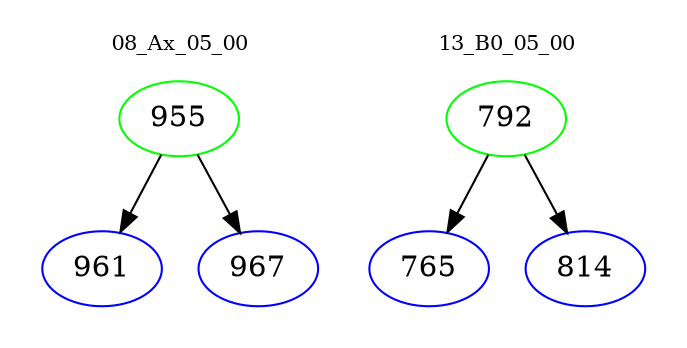 digraph{
subgraph cluster_0 {
color = white
label = "08_Ax_05_00";
fontsize=10;
T0_955 [label="955", color="green"]
T0_955 -> T0_961 [color="black"]
T0_961 [label="961", color="blue"]
T0_955 -> T0_967 [color="black"]
T0_967 [label="967", color="blue"]
}
subgraph cluster_1 {
color = white
label = "13_B0_05_00";
fontsize=10;
T1_792 [label="792", color="green"]
T1_792 -> T1_765 [color="black"]
T1_765 [label="765", color="blue"]
T1_792 -> T1_814 [color="black"]
T1_814 [label="814", color="blue"]
}
}
